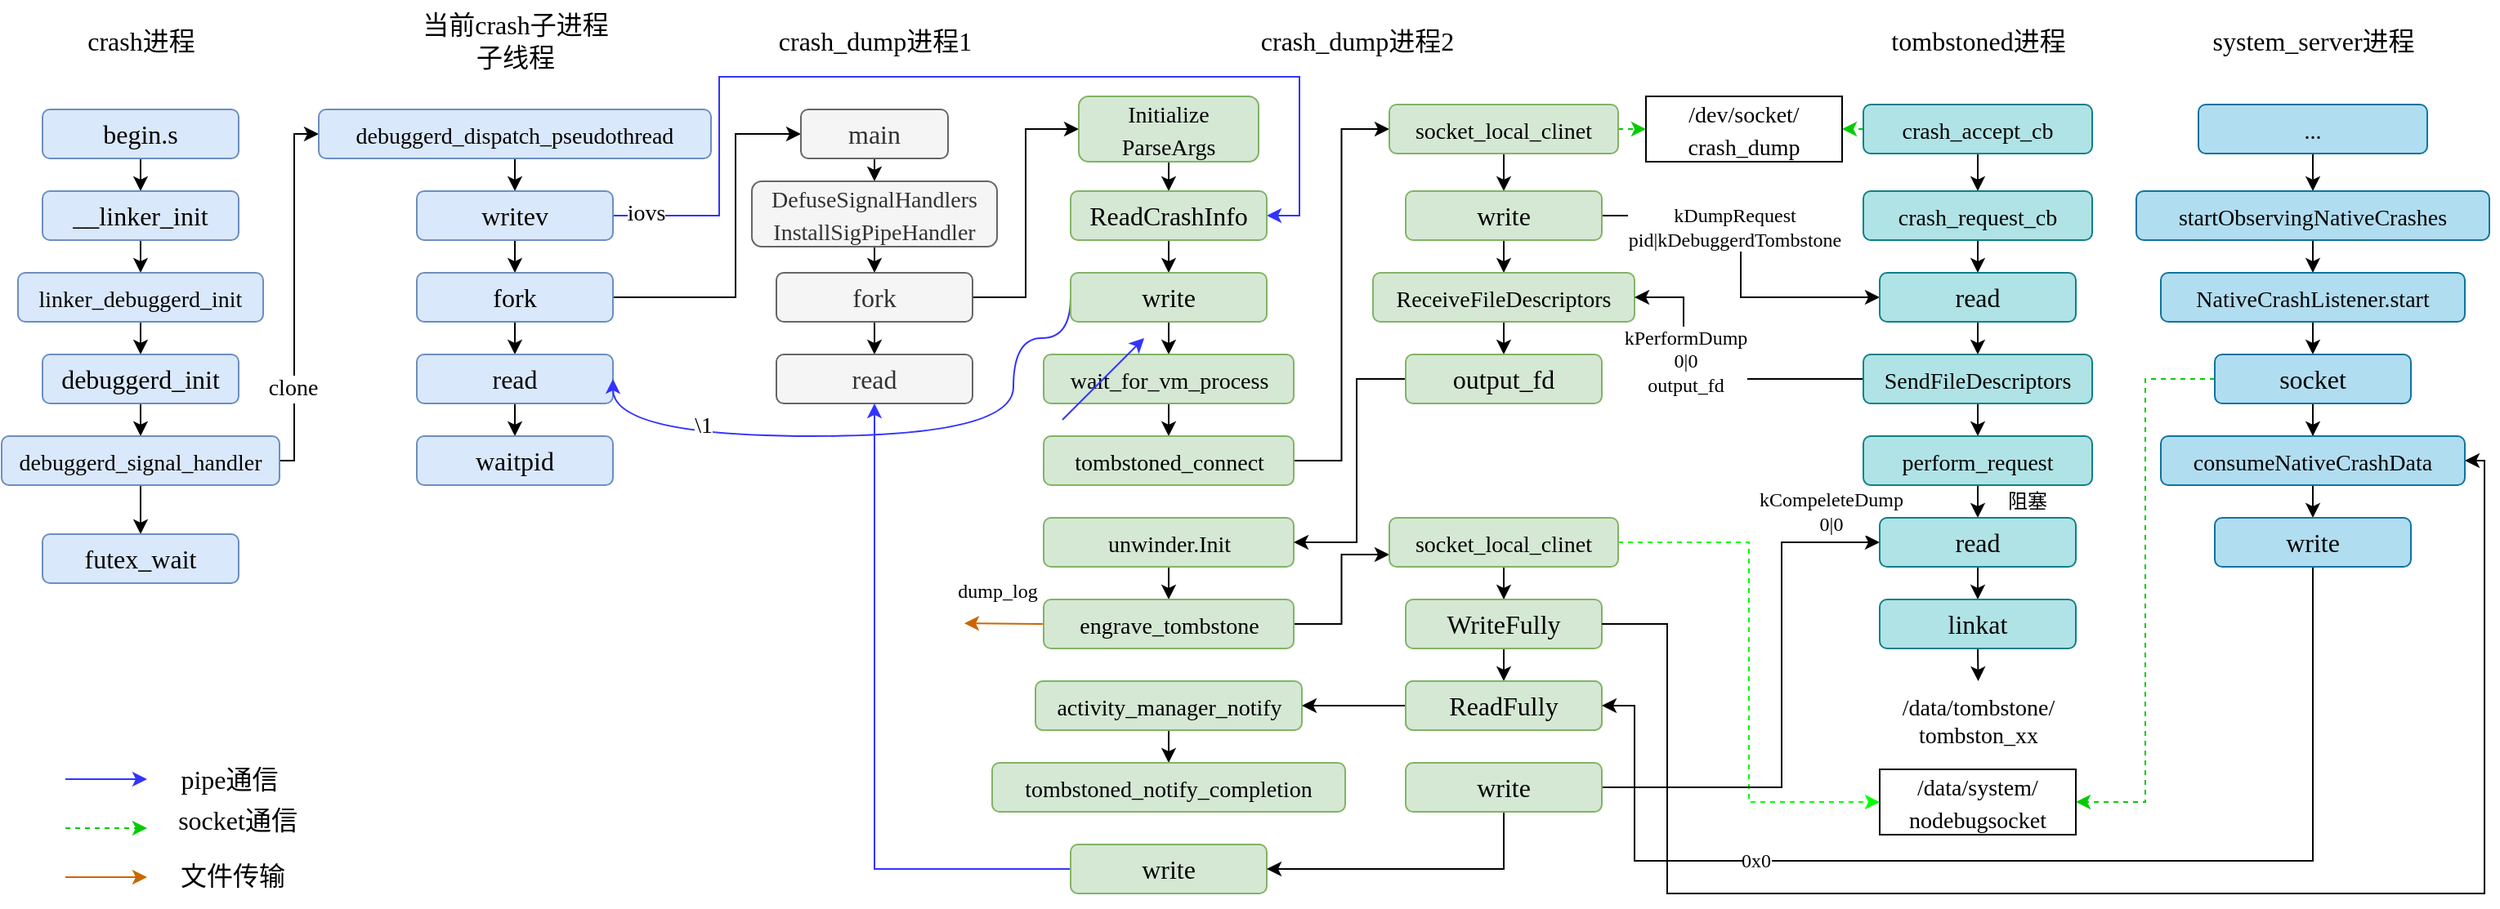 <mxfile version="20.8.20" type="github">
  <diagram name="第 1 页" id="T7aA5tIF3xqiemO7OCM2">
    <mxGraphModel dx="1313" dy="685" grid="1" gridSize="10" guides="0" tooltips="1" connect="1" arrows="1" fold="1" page="1" pageScale="1" pageWidth="827" pageHeight="1169" math="0" shadow="0">
      <root>
        <mxCell id="0" />
        <mxCell id="1" parent="0" />
        <mxCell id="A0htONNXqGgbjFmx2sYI-1" value="&lt;font style=&quot;font-size: 16px;&quot;&gt;crash进程&lt;/font&gt;" style="text;html=1;align=center;verticalAlign=middle;resizable=0;points=[];autosize=1;strokeColor=none;fillColor=none;fontFamily=Comic Sans MS;" vertex="1" parent="1">
          <mxGeometry x="46" y="23" width="100" height="30" as="geometry" />
        </mxCell>
        <mxCell id="A0htONNXqGgbjFmx2sYI-2" value="&lt;font style=&quot;font-size: 16px;&quot;&gt;当前crash子进程&lt;br&gt;子线程&lt;br&gt;&lt;/font&gt;" style="text;html=1;align=center;verticalAlign=middle;resizable=0;points=[];autosize=1;strokeColor=none;fillColor=none;fontFamily=Comic Sans MS;" vertex="1" parent="1">
          <mxGeometry x="255" y="13" width="140" height="50" as="geometry" />
        </mxCell>
        <mxCell id="A0htONNXqGgbjFmx2sYI-3" value="&lt;font style=&quot;font-size: 16px;&quot;&gt;crash_dump进程1&lt;/font&gt;" style="text;html=1;align=center;verticalAlign=middle;resizable=0;points=[];autosize=1;strokeColor=none;fillColor=none;fontFamily=Comic Sans MS;" vertex="1" parent="1">
          <mxGeometry x="470" y="23" width="150" height="30" as="geometry" />
        </mxCell>
        <mxCell id="A0htONNXqGgbjFmx2sYI-4" value="&lt;font style=&quot;font-size: 16px;&quot;&gt;crash_dump进程2&lt;/font&gt;" style="text;html=1;align=center;verticalAlign=middle;resizable=0;points=[];autosize=1;strokeColor=none;fillColor=none;fontFamily=Comic Sans MS;" vertex="1" parent="1">
          <mxGeometry x="760" y="23" width="160" height="30" as="geometry" />
        </mxCell>
        <mxCell id="A0htONNXqGgbjFmx2sYI-6" value="&lt;font style=&quot;font-size: 16px;&quot;&gt;tombstoned进程&lt;/font&gt;" style="text;html=1;align=center;verticalAlign=middle;resizable=0;points=[];autosize=1;strokeColor=none;fillColor=none;fontFamily=Comic Sans MS;" vertex="1" parent="1">
          <mxGeometry x="1150" y="23" width="140" height="30" as="geometry" />
        </mxCell>
        <mxCell id="A0htONNXqGgbjFmx2sYI-7" value="&lt;font style=&quot;font-size: 16px;&quot;&gt;system_server进程&lt;/font&gt;" style="text;html=1;align=center;verticalAlign=middle;resizable=0;points=[];autosize=1;strokeColor=none;fillColor=none;fontFamily=Comic Sans MS;" vertex="1" parent="1">
          <mxGeometry x="1340" y="23" width="170" height="30" as="geometry" />
        </mxCell>
        <mxCell id="A0htONNXqGgbjFmx2sYI-63" style="edgeStyle=orthogonalEdgeStyle;rounded=0;orthogonalLoop=1;jettySize=auto;html=1;exitX=0.5;exitY=1;exitDx=0;exitDy=0;entryX=0.5;entryY=0;entryDx=0;entryDy=0;fontFamily=Comic Sans MS;fontSize=14;" edge="1" parent="1" source="A0htONNXqGgbjFmx2sYI-8" target="A0htONNXqGgbjFmx2sYI-9">
          <mxGeometry relative="1" as="geometry" />
        </mxCell>
        <mxCell id="A0htONNXqGgbjFmx2sYI-8" value="begin.s" style="rounded=1;whiteSpace=wrap;html=1;sketch=0;fontFamily=Comic Sans MS;fontSize=16;fillColor=#dae8fc;strokeColor=#6c8ebf;" vertex="1" parent="1">
          <mxGeometry x="36" y="80" width="120" height="30" as="geometry" />
        </mxCell>
        <mxCell id="A0htONNXqGgbjFmx2sYI-64" style="edgeStyle=orthogonalEdgeStyle;rounded=0;orthogonalLoop=1;jettySize=auto;html=1;exitX=0.5;exitY=1;exitDx=0;exitDy=0;entryX=0.5;entryY=0;entryDx=0;entryDy=0;fontFamily=Comic Sans MS;fontSize=14;" edge="1" parent="1" source="A0htONNXqGgbjFmx2sYI-9" target="A0htONNXqGgbjFmx2sYI-10">
          <mxGeometry relative="1" as="geometry" />
        </mxCell>
        <mxCell id="A0htONNXqGgbjFmx2sYI-9" value="__linker_init" style="rounded=1;whiteSpace=wrap;html=1;sketch=0;fontFamily=Comic Sans MS;fontSize=16;fillColor=#dae8fc;strokeColor=#6c8ebf;" vertex="1" parent="1">
          <mxGeometry x="36" y="130" width="120" height="30" as="geometry" />
        </mxCell>
        <mxCell id="A0htONNXqGgbjFmx2sYI-65" style="edgeStyle=orthogonalEdgeStyle;rounded=0;orthogonalLoop=1;jettySize=auto;html=1;exitX=0.5;exitY=1;exitDx=0;exitDy=0;entryX=0.5;entryY=0;entryDx=0;entryDy=0;fontFamily=Comic Sans MS;fontSize=14;" edge="1" parent="1" source="A0htONNXqGgbjFmx2sYI-10" target="A0htONNXqGgbjFmx2sYI-11">
          <mxGeometry relative="1" as="geometry" />
        </mxCell>
        <mxCell id="A0htONNXqGgbjFmx2sYI-10" value="&lt;font style=&quot;font-size: 14px;&quot;&gt;linker_debuggerd_init&lt;/font&gt;" style="rounded=1;whiteSpace=wrap;html=1;sketch=0;fontFamily=Comic Sans MS;fontSize=16;fillColor=#dae8fc;strokeColor=#6c8ebf;" vertex="1" parent="1">
          <mxGeometry x="21" y="180" width="150" height="30" as="geometry" />
        </mxCell>
        <mxCell id="A0htONNXqGgbjFmx2sYI-66" style="edgeStyle=orthogonalEdgeStyle;rounded=0;orthogonalLoop=1;jettySize=auto;html=1;exitX=0.5;exitY=1;exitDx=0;exitDy=0;entryX=0.5;entryY=0;entryDx=0;entryDy=0;fontFamily=Comic Sans MS;fontSize=14;" edge="1" parent="1" source="A0htONNXqGgbjFmx2sYI-11" target="A0htONNXqGgbjFmx2sYI-12">
          <mxGeometry relative="1" as="geometry" />
        </mxCell>
        <mxCell id="A0htONNXqGgbjFmx2sYI-11" value="debuggerd_init" style="rounded=1;whiteSpace=wrap;html=1;sketch=0;fontFamily=Comic Sans MS;fontSize=16;fillColor=#dae8fc;strokeColor=#6c8ebf;" vertex="1" parent="1">
          <mxGeometry x="36" y="230" width="120" height="30" as="geometry" />
        </mxCell>
        <mxCell id="A0htONNXqGgbjFmx2sYI-62" style="edgeStyle=orthogonalEdgeStyle;rounded=0;orthogonalLoop=1;jettySize=auto;html=1;exitX=1;exitY=0.5;exitDx=0;exitDy=0;entryX=0;entryY=0.5;entryDx=0;entryDy=0;fontFamily=Comic Sans MS;fontSize=14;" edge="1" parent="1" source="A0htONNXqGgbjFmx2sYI-12" target="A0htONNXqGgbjFmx2sYI-14">
          <mxGeometry relative="1" as="geometry">
            <Array as="points">
              <mxPoint x="190" y="295" />
              <mxPoint x="190" y="95" />
            </Array>
          </mxGeometry>
        </mxCell>
        <mxCell id="A0htONNXqGgbjFmx2sYI-72" value="clone" style="edgeLabel;html=1;align=center;verticalAlign=middle;resizable=0;points=[];fontSize=14;fontFamily=Comic Sans MS;" vertex="1" connectable="0" parent="A0htONNXqGgbjFmx2sYI-62">
          <mxGeometry x="-0.528" y="1" relative="1" as="geometry">
            <mxPoint as="offset" />
          </mxGeometry>
        </mxCell>
        <mxCell id="A0htONNXqGgbjFmx2sYI-67" style="edgeStyle=orthogonalEdgeStyle;rounded=0;orthogonalLoop=1;jettySize=auto;html=1;exitX=0.5;exitY=1;exitDx=0;exitDy=0;entryX=0.5;entryY=0;entryDx=0;entryDy=0;fontFamily=Comic Sans MS;fontSize=14;" edge="1" parent="1" source="A0htONNXqGgbjFmx2sYI-12" target="A0htONNXqGgbjFmx2sYI-13">
          <mxGeometry relative="1" as="geometry" />
        </mxCell>
        <mxCell id="A0htONNXqGgbjFmx2sYI-12" value="&lt;font style=&quot;font-size: 14px;&quot;&gt;debuggerd_signal_handler&lt;/font&gt;" style="rounded=1;whiteSpace=wrap;html=1;sketch=0;fontFamily=Comic Sans MS;fontSize=16;fillColor=#dae8fc;strokeColor=#6c8ebf;" vertex="1" parent="1">
          <mxGeometry x="11" y="280" width="170" height="30" as="geometry" />
        </mxCell>
        <mxCell id="A0htONNXqGgbjFmx2sYI-13" value="futex_wait" style="rounded=1;whiteSpace=wrap;html=1;sketch=0;fontFamily=Comic Sans MS;fontSize=16;fillColor=#dae8fc;strokeColor=#6c8ebf;" vertex="1" parent="1">
          <mxGeometry x="36" y="340" width="120" height="30" as="geometry" />
        </mxCell>
        <mxCell id="A0htONNXqGgbjFmx2sYI-68" style="edgeStyle=orthogonalEdgeStyle;rounded=0;orthogonalLoop=1;jettySize=auto;html=1;exitX=0.5;exitY=1;exitDx=0;exitDy=0;entryX=0.5;entryY=0;entryDx=0;entryDy=0;fontFamily=Comic Sans MS;fontSize=14;" edge="1" parent="1" source="A0htONNXqGgbjFmx2sYI-14" target="A0htONNXqGgbjFmx2sYI-16">
          <mxGeometry relative="1" as="geometry" />
        </mxCell>
        <mxCell id="A0htONNXqGgbjFmx2sYI-14" value="&lt;font style=&quot;font-size: 14px;&quot;&gt;debuggerd_dispatch_pseudothread&lt;/font&gt;" style="rounded=1;whiteSpace=wrap;html=1;sketch=0;fontFamily=Comic Sans MS;fontSize=16;fillColor=#dae8fc;strokeColor=#6c8ebf;" vertex="1" parent="1">
          <mxGeometry x="205" y="80" width="240" height="30" as="geometry" />
        </mxCell>
        <mxCell id="A0htONNXqGgbjFmx2sYI-69" style="edgeStyle=orthogonalEdgeStyle;rounded=0;orthogonalLoop=1;jettySize=auto;html=1;exitX=0.5;exitY=1;exitDx=0;exitDy=0;entryX=0.5;entryY=0;entryDx=0;entryDy=0;fontFamily=Comic Sans MS;fontSize=14;" edge="1" parent="1" source="A0htONNXqGgbjFmx2sYI-16" target="A0htONNXqGgbjFmx2sYI-17">
          <mxGeometry relative="1" as="geometry" />
        </mxCell>
        <mxCell id="A0htONNXqGgbjFmx2sYI-73" style="edgeStyle=orthogonalEdgeStyle;rounded=0;orthogonalLoop=1;jettySize=auto;html=1;exitX=1;exitY=0.5;exitDx=0;exitDy=0;entryX=1;entryY=0.5;entryDx=0;entryDy=0;fontFamily=Comic Sans MS;fontSize=14;strokeColor=#3333FF;" edge="1" parent="1" source="A0htONNXqGgbjFmx2sYI-16" target="A0htONNXqGgbjFmx2sYI-25">
          <mxGeometry relative="1" as="geometry">
            <Array as="points">
              <mxPoint x="450" y="145" />
              <mxPoint x="450" y="60" />
              <mxPoint x="805" y="60" />
              <mxPoint x="805" y="145" />
            </Array>
          </mxGeometry>
        </mxCell>
        <mxCell id="A0htONNXqGgbjFmx2sYI-133" value="iovs" style="edgeLabel;html=1;align=center;verticalAlign=middle;resizable=0;points=[];fontSize=14;fontFamily=Comic Sans MS;" vertex="1" connectable="0" parent="A0htONNXqGgbjFmx2sYI-73">
          <mxGeometry x="-0.94" y="1" relative="1" as="geometry">
            <mxPoint x="1" as="offset" />
          </mxGeometry>
        </mxCell>
        <mxCell id="A0htONNXqGgbjFmx2sYI-16" value="writev" style="rounded=1;whiteSpace=wrap;html=1;sketch=0;fontFamily=Comic Sans MS;fontSize=16;fillColor=#dae8fc;strokeColor=#6c8ebf;" vertex="1" parent="1">
          <mxGeometry x="265" y="130" width="120" height="30" as="geometry" />
        </mxCell>
        <mxCell id="A0htONNXqGgbjFmx2sYI-70" style="edgeStyle=orthogonalEdgeStyle;rounded=0;orthogonalLoop=1;jettySize=auto;html=1;exitX=0.5;exitY=1;exitDx=0;exitDy=0;entryX=0.5;entryY=0;entryDx=0;entryDy=0;fontFamily=Comic Sans MS;fontSize=14;" edge="1" parent="1" source="A0htONNXqGgbjFmx2sYI-17" target="A0htONNXqGgbjFmx2sYI-18">
          <mxGeometry relative="1" as="geometry" />
        </mxCell>
        <mxCell id="A0htONNXqGgbjFmx2sYI-74" style="edgeStyle=orthogonalEdgeStyle;rounded=0;orthogonalLoop=1;jettySize=auto;html=1;exitX=1;exitY=0.5;exitDx=0;exitDy=0;entryX=0;entryY=0.5;entryDx=0;entryDy=0;fontFamily=Comic Sans MS;fontSize=14;" edge="1" parent="1" source="A0htONNXqGgbjFmx2sYI-17" target="A0htONNXqGgbjFmx2sYI-20">
          <mxGeometry relative="1" as="geometry">
            <Array as="points">
              <mxPoint x="460" y="195" />
              <mxPoint x="460" y="95" />
            </Array>
          </mxGeometry>
        </mxCell>
        <mxCell id="A0htONNXqGgbjFmx2sYI-17" value="fork" style="rounded=1;whiteSpace=wrap;html=1;sketch=0;fontFamily=Comic Sans MS;fontSize=16;fillColor=#dae8fc;strokeColor=#6c8ebf;" vertex="1" parent="1">
          <mxGeometry x="265" y="180" width="120" height="30" as="geometry" />
        </mxCell>
        <mxCell id="A0htONNXqGgbjFmx2sYI-71" style="edgeStyle=orthogonalEdgeStyle;rounded=0;orthogonalLoop=1;jettySize=auto;html=1;exitX=0.5;exitY=1;exitDx=0;exitDy=0;entryX=0.5;entryY=0;entryDx=0;entryDy=0;fontFamily=Comic Sans MS;fontSize=14;" edge="1" parent="1" source="A0htONNXqGgbjFmx2sYI-18" target="A0htONNXqGgbjFmx2sYI-19">
          <mxGeometry relative="1" as="geometry" />
        </mxCell>
        <mxCell id="A0htONNXqGgbjFmx2sYI-18" value="read" style="rounded=1;whiteSpace=wrap;html=1;sketch=0;fontFamily=Comic Sans MS;fontSize=16;fillColor=#dae8fc;strokeColor=#6c8ebf;" vertex="1" parent="1">
          <mxGeometry x="265" y="230" width="120" height="30" as="geometry" />
        </mxCell>
        <mxCell id="A0htONNXqGgbjFmx2sYI-19" value="waitpid" style="rounded=1;whiteSpace=wrap;html=1;sketch=0;fontFamily=Comic Sans MS;fontSize=16;fillColor=#dae8fc;strokeColor=#6c8ebf;" vertex="1" parent="1">
          <mxGeometry x="265" y="280" width="120" height="30" as="geometry" />
        </mxCell>
        <mxCell id="A0htONNXqGgbjFmx2sYI-77" style="edgeStyle=orthogonalEdgeStyle;curved=1;rounded=0;orthogonalLoop=1;jettySize=auto;html=1;exitX=0.5;exitY=1;exitDx=0;exitDy=0;entryX=0.5;entryY=0;entryDx=0;entryDy=0;fontFamily=Comic Sans MS;fontSize=14;elbow=vertical;" edge="1" parent="1" source="A0htONNXqGgbjFmx2sYI-20" target="A0htONNXqGgbjFmx2sYI-21">
          <mxGeometry relative="1" as="geometry" />
        </mxCell>
        <mxCell id="A0htONNXqGgbjFmx2sYI-20" value="main" style="rounded=1;whiteSpace=wrap;html=1;sketch=0;fontFamily=Comic Sans MS;fontSize=16;fillColor=#f5f5f5;strokeColor=#666666;fontColor=#333333;" vertex="1" parent="1">
          <mxGeometry x="500" y="80" width="90" height="30" as="geometry" />
        </mxCell>
        <mxCell id="A0htONNXqGgbjFmx2sYI-78" style="edgeStyle=orthogonalEdgeStyle;curved=1;rounded=0;orthogonalLoop=1;jettySize=auto;html=1;exitX=0.5;exitY=1;exitDx=0;exitDy=0;entryX=0.5;entryY=0;entryDx=0;entryDy=0;fontFamily=Comic Sans MS;fontSize=14;elbow=vertical;" edge="1" parent="1" source="A0htONNXqGgbjFmx2sYI-21" target="A0htONNXqGgbjFmx2sYI-22">
          <mxGeometry relative="1" as="geometry" />
        </mxCell>
        <mxCell id="A0htONNXqGgbjFmx2sYI-21" value="&lt;font style=&quot;font-size: 14px;&quot;&gt;DefuseSignalHandlers&lt;br&gt;InstallSigPipeHandler&lt;br&gt;&lt;/font&gt;" style="rounded=1;whiteSpace=wrap;html=1;sketch=0;fontFamily=Comic Sans MS;fontSize=16;fillColor=#f5f5f5;strokeColor=#666666;fontColor=#333333;" vertex="1" parent="1">
          <mxGeometry x="470" y="124" width="150" height="40" as="geometry" />
        </mxCell>
        <mxCell id="A0htONNXqGgbjFmx2sYI-79" style="edgeStyle=orthogonalEdgeStyle;curved=1;rounded=0;orthogonalLoop=1;jettySize=auto;html=1;exitX=0.5;exitY=1;exitDx=0;exitDy=0;entryX=0.5;entryY=0;entryDx=0;entryDy=0;fontFamily=Comic Sans MS;fontSize=14;elbow=vertical;" edge="1" parent="1" source="A0htONNXqGgbjFmx2sYI-22" target="A0htONNXqGgbjFmx2sYI-23">
          <mxGeometry relative="1" as="geometry" />
        </mxCell>
        <mxCell id="A0htONNXqGgbjFmx2sYI-80" style="edgeStyle=orthogonalEdgeStyle;rounded=0;orthogonalLoop=1;jettySize=auto;html=1;exitX=1;exitY=0.5;exitDx=0;exitDy=0;entryX=0;entryY=0.5;entryDx=0;entryDy=0;fontFamily=Comic Sans MS;fontSize=14;elbow=vertical;" edge="1" parent="1" source="A0htONNXqGgbjFmx2sYI-22" target="A0htONNXqGgbjFmx2sYI-24">
          <mxGeometry relative="1" as="geometry" />
        </mxCell>
        <mxCell id="A0htONNXqGgbjFmx2sYI-22" value="fork" style="rounded=1;whiteSpace=wrap;html=1;sketch=0;fontFamily=Comic Sans MS;fontSize=16;fillColor=#f5f5f5;strokeColor=#666666;fontColor=#333333;" vertex="1" parent="1">
          <mxGeometry x="485" y="180" width="120" height="30" as="geometry" />
        </mxCell>
        <mxCell id="A0htONNXqGgbjFmx2sYI-23" value="read" style="rounded=1;whiteSpace=wrap;html=1;sketch=0;fontFamily=Comic Sans MS;fontSize=16;fillColor=#f5f5f5;strokeColor=#666666;fontColor=#333333;" vertex="1" parent="1">
          <mxGeometry x="485" y="230" width="120" height="30" as="geometry" />
        </mxCell>
        <mxCell id="A0htONNXqGgbjFmx2sYI-81" style="edgeStyle=orthogonalEdgeStyle;rounded=0;orthogonalLoop=1;jettySize=auto;html=1;exitX=0.5;exitY=1;exitDx=0;exitDy=0;entryX=0.5;entryY=0;entryDx=0;entryDy=0;fontFamily=Comic Sans MS;fontSize=14;elbow=vertical;" edge="1" parent="1" source="A0htONNXqGgbjFmx2sYI-24" target="A0htONNXqGgbjFmx2sYI-25">
          <mxGeometry relative="1" as="geometry" />
        </mxCell>
        <mxCell id="A0htONNXqGgbjFmx2sYI-24" value="&lt;font style=&quot;font-size: 14px;&quot;&gt;Initialize&lt;br&gt;ParseArgs&lt;br&gt;&lt;/font&gt;" style="rounded=1;whiteSpace=wrap;html=1;sketch=0;fontFamily=Comic Sans MS;fontSize=16;fillColor=#d5e8d4;strokeColor=#82b366;" vertex="1" parent="1">
          <mxGeometry x="670" y="72" width="110" height="40" as="geometry" />
        </mxCell>
        <mxCell id="A0htONNXqGgbjFmx2sYI-82" style="edgeStyle=orthogonalEdgeStyle;rounded=0;orthogonalLoop=1;jettySize=auto;html=1;exitX=0.5;exitY=1;exitDx=0;exitDy=0;entryX=0.5;entryY=0;entryDx=0;entryDy=0;fontFamily=Comic Sans MS;fontSize=14;elbow=vertical;" edge="1" parent="1" source="A0htONNXqGgbjFmx2sYI-25" target="A0htONNXqGgbjFmx2sYI-26">
          <mxGeometry relative="1" as="geometry" />
        </mxCell>
        <mxCell id="A0htONNXqGgbjFmx2sYI-25" value="ReadCrashInfo" style="rounded=1;whiteSpace=wrap;html=1;sketch=0;fontFamily=Comic Sans MS;fontSize=16;fillColor=#d5e8d4;strokeColor=#82b366;" vertex="1" parent="1">
          <mxGeometry x="665" y="130" width="120" height="30" as="geometry" />
        </mxCell>
        <mxCell id="A0htONNXqGgbjFmx2sYI-75" style="edgeStyle=orthogonalEdgeStyle;rounded=0;orthogonalLoop=1;jettySize=auto;html=1;exitX=0;exitY=0.5;exitDx=0;exitDy=0;entryX=1;entryY=0.5;entryDx=0;entryDy=0;fontFamily=Comic Sans MS;fontSize=14;curved=1;strokeColor=#3333FF;" edge="1" parent="1" source="A0htONNXqGgbjFmx2sYI-26" target="A0htONNXqGgbjFmx2sYI-18">
          <mxGeometry relative="1" as="geometry">
            <Array as="points">
              <mxPoint x="665" y="220" />
              <mxPoint x="630" y="220" />
              <mxPoint x="630" y="280" />
              <mxPoint x="385" y="280" />
            </Array>
          </mxGeometry>
        </mxCell>
        <mxCell id="A0htONNXqGgbjFmx2sYI-76" value="\1" style="edgeLabel;html=1;align=center;verticalAlign=middle;resizable=0;points=[];fontSize=14;fontFamily=Comic Sans MS;" vertex="1" connectable="0" parent="A0htONNXqGgbjFmx2sYI-75">
          <mxGeometry x="-0.205" y="-6" relative="1" as="geometry">
            <mxPoint x="-151" as="offset" />
          </mxGeometry>
        </mxCell>
        <mxCell id="A0htONNXqGgbjFmx2sYI-83" style="edgeStyle=orthogonalEdgeStyle;rounded=0;orthogonalLoop=1;jettySize=auto;html=1;exitX=0.5;exitY=1;exitDx=0;exitDy=0;entryX=0.5;entryY=0;entryDx=0;entryDy=0;fontFamily=Comic Sans MS;fontSize=14;elbow=vertical;" edge="1" parent="1" source="A0htONNXqGgbjFmx2sYI-26" target="A0htONNXqGgbjFmx2sYI-27">
          <mxGeometry relative="1" as="geometry" />
        </mxCell>
        <mxCell id="A0htONNXqGgbjFmx2sYI-26" value="write" style="rounded=1;whiteSpace=wrap;html=1;sketch=0;fontFamily=Comic Sans MS;fontSize=16;fillColor=#d5e8d4;strokeColor=#82b366;" vertex="1" parent="1">
          <mxGeometry x="665" y="180" width="120" height="30" as="geometry" />
        </mxCell>
        <mxCell id="A0htONNXqGgbjFmx2sYI-84" style="edgeStyle=orthogonalEdgeStyle;rounded=0;orthogonalLoop=1;jettySize=auto;html=1;exitX=0.5;exitY=1;exitDx=0;exitDy=0;entryX=0.5;entryY=0;entryDx=0;entryDy=0;fontFamily=Comic Sans MS;fontSize=14;elbow=vertical;" edge="1" parent="1" source="A0htONNXqGgbjFmx2sYI-27" target="A0htONNXqGgbjFmx2sYI-28">
          <mxGeometry relative="1" as="geometry" />
        </mxCell>
        <mxCell id="A0htONNXqGgbjFmx2sYI-27" value="&lt;font style=&quot;font-size: 14px;&quot;&gt;wait_for_vm_process&lt;/font&gt;" style="rounded=1;whiteSpace=wrap;html=1;sketch=0;fontFamily=Comic Sans MS;fontSize=16;fillColor=#d5e8d4;strokeColor=#82b366;" vertex="1" parent="1">
          <mxGeometry x="648.5" y="230" width="153" height="30" as="geometry" />
        </mxCell>
        <mxCell id="A0htONNXqGgbjFmx2sYI-85" style="edgeStyle=orthogonalEdgeStyle;rounded=0;orthogonalLoop=1;jettySize=auto;html=1;exitX=1;exitY=0.5;exitDx=0;exitDy=0;entryX=0;entryY=0.5;entryDx=0;entryDy=0;fontFamily=Comic Sans MS;fontSize=14;elbow=vertical;" edge="1" parent="1" source="A0htONNXqGgbjFmx2sYI-28" target="A0htONNXqGgbjFmx2sYI-34">
          <mxGeometry relative="1" as="geometry" />
        </mxCell>
        <mxCell id="A0htONNXqGgbjFmx2sYI-28" value="&lt;font style=&quot;font-size: 14px;&quot;&gt;tombstoned_connect&lt;/font&gt;" style="rounded=1;whiteSpace=wrap;html=1;sketch=0;fontFamily=Comic Sans MS;fontSize=16;fillColor=#d5e8d4;strokeColor=#82b366;" vertex="1" parent="1">
          <mxGeometry x="648.5" y="280" width="153" height="30" as="geometry" />
        </mxCell>
        <mxCell id="A0htONNXqGgbjFmx2sYI-90" style="edgeStyle=orthogonalEdgeStyle;rounded=0;orthogonalLoop=1;jettySize=auto;html=1;exitX=0.5;exitY=1;exitDx=0;exitDy=0;entryX=0.5;entryY=0;entryDx=0;entryDy=0;fontFamily=Comic Sans MS;fontSize=14;elbow=vertical;" edge="1" parent="1" source="A0htONNXqGgbjFmx2sYI-29" target="A0htONNXqGgbjFmx2sYI-30">
          <mxGeometry relative="1" as="geometry" />
        </mxCell>
        <mxCell id="A0htONNXqGgbjFmx2sYI-29" value="&lt;font style=&quot;font-size: 14px;&quot;&gt;unwinder.Init&lt;/font&gt;" style="rounded=1;whiteSpace=wrap;html=1;sketch=0;fontFamily=Comic Sans MS;fontSize=16;fillColor=#d5e8d4;strokeColor=#82b366;" vertex="1" parent="1">
          <mxGeometry x="648.5" y="330" width="153" height="30" as="geometry" />
        </mxCell>
        <mxCell id="A0htONNXqGgbjFmx2sYI-91" style="edgeStyle=orthogonalEdgeStyle;rounded=0;orthogonalLoop=1;jettySize=auto;html=1;exitX=1;exitY=0.5;exitDx=0;exitDy=0;entryX=0;entryY=0.75;entryDx=0;entryDy=0;fontFamily=Comic Sans MS;fontSize=14;elbow=vertical;" edge="1" parent="1" source="A0htONNXqGgbjFmx2sYI-30" target="A0htONNXqGgbjFmx2sYI-40">
          <mxGeometry relative="1" as="geometry" />
        </mxCell>
        <mxCell id="A0htONNXqGgbjFmx2sYI-129" style="edgeStyle=none;rounded=0;orthogonalLoop=1;jettySize=auto;html=1;exitX=0;exitY=0.5;exitDx=0;exitDy=0;fontFamily=Comic Sans MS;fontSize=12;startArrow=none;startFill=0;endArrow=classic;endFill=1;elbow=vertical;strokeColor=#CC6600;" edge="1" parent="1" source="A0htONNXqGgbjFmx2sYI-30">
          <mxGeometry relative="1" as="geometry">
            <mxPoint x="600" y="394.579" as="targetPoint" />
          </mxGeometry>
        </mxCell>
        <mxCell id="A0htONNXqGgbjFmx2sYI-30" value="&lt;font style=&quot;font-size: 14px;&quot;&gt;engrave_tombstone&lt;/font&gt;" style="rounded=1;whiteSpace=wrap;html=1;sketch=0;fontFamily=Comic Sans MS;fontSize=16;fillColor=#d5e8d4;strokeColor=#82b366;" vertex="1" parent="1">
          <mxGeometry x="648.5" y="380" width="153" height="30" as="geometry" />
        </mxCell>
        <mxCell id="A0htONNXqGgbjFmx2sYI-96" style="edgeStyle=orthogonalEdgeStyle;rounded=0;orthogonalLoop=1;jettySize=auto;html=1;exitX=0.5;exitY=1;exitDx=0;exitDy=0;entryX=0.5;entryY=0;entryDx=0;entryDy=0;fontFamily=Comic Sans MS;fontSize=14;elbow=vertical;" edge="1" parent="1" source="A0htONNXqGgbjFmx2sYI-31" target="A0htONNXqGgbjFmx2sYI-32">
          <mxGeometry relative="1" as="geometry" />
        </mxCell>
        <mxCell id="A0htONNXqGgbjFmx2sYI-31" value="&lt;font style=&quot;font-size: 14px;&quot;&gt;activity_manager_notify&lt;/font&gt;" style="rounded=1;whiteSpace=wrap;html=1;sketch=0;fontFamily=Comic Sans MS;fontSize=16;fillColor=#d5e8d4;strokeColor=#82b366;" vertex="1" parent="1">
          <mxGeometry x="643.5" y="430" width="163" height="30" as="geometry" />
        </mxCell>
        <mxCell id="A0htONNXqGgbjFmx2sYI-32" value="&lt;font style=&quot;font-size: 14px;&quot;&gt;tombstoned_notify_completion&lt;/font&gt;" style="rounded=1;whiteSpace=wrap;html=1;sketch=0;fontFamily=Comic Sans MS;fontSize=16;fillColor=#d5e8d4;strokeColor=#82b366;" vertex="1" parent="1">
          <mxGeometry x="617" y="480" width="216" height="30" as="geometry" />
        </mxCell>
        <mxCell id="A0htONNXqGgbjFmx2sYI-132" style="edgeStyle=orthogonalEdgeStyle;rounded=0;orthogonalLoop=1;jettySize=auto;html=1;exitX=0;exitY=0.5;exitDx=0;exitDy=0;fontFamily=Comic Sans MS;fontSize=12;startArrow=none;startFill=0;endArrow=classic;endFill=1;elbow=vertical;strokeColor=#3333FF;" edge="1" parent="1" source="A0htONNXqGgbjFmx2sYI-33" target="A0htONNXqGgbjFmx2sYI-23">
          <mxGeometry relative="1" as="geometry" />
        </mxCell>
        <mxCell id="A0htONNXqGgbjFmx2sYI-33" value="write" style="rounded=1;whiteSpace=wrap;html=1;sketch=0;fontFamily=Comic Sans MS;fontSize=16;fillColor=#d5e8d4;strokeColor=#82b366;" vertex="1" parent="1">
          <mxGeometry x="665" y="530" width="120" height="30" as="geometry" />
        </mxCell>
        <mxCell id="A0htONNXqGgbjFmx2sYI-86" style="edgeStyle=orthogonalEdgeStyle;rounded=0;orthogonalLoop=1;jettySize=auto;html=1;exitX=0.5;exitY=1;exitDx=0;exitDy=0;entryX=0.5;entryY=0;entryDx=0;entryDy=0;fontFamily=Comic Sans MS;fontSize=14;elbow=vertical;" edge="1" parent="1" source="A0htONNXqGgbjFmx2sYI-34" target="A0htONNXqGgbjFmx2sYI-36">
          <mxGeometry relative="1" as="geometry" />
        </mxCell>
        <mxCell id="A0htONNXqGgbjFmx2sYI-100" style="edgeStyle=orthogonalEdgeStyle;rounded=0;orthogonalLoop=1;jettySize=auto;html=1;exitX=1;exitY=0.5;exitDx=0;exitDy=0;entryX=0;entryY=0.5;entryDx=0;entryDy=0;fontFamily=Comic Sans MS;fontSize=14;elbow=vertical;strokeColor=#00CC00;dashed=1;" edge="1" parent="1" source="A0htONNXqGgbjFmx2sYI-34" target="A0htONNXqGgbjFmx2sYI-99">
          <mxGeometry relative="1" as="geometry" />
        </mxCell>
        <mxCell id="A0htONNXqGgbjFmx2sYI-34" value="&lt;font style=&quot;font-size: 14px;&quot;&gt;socket_local_clinet&lt;/font&gt;" style="rounded=1;whiteSpace=wrap;html=1;sketch=0;fontFamily=Comic Sans MS;fontSize=16;fillColor=#d5e8d4;strokeColor=#82b366;" vertex="1" parent="1">
          <mxGeometry x="860" y="77" width="140" height="30" as="geometry" />
        </mxCell>
        <mxCell id="A0htONNXqGgbjFmx2sYI-87" style="edgeStyle=orthogonalEdgeStyle;rounded=0;orthogonalLoop=1;jettySize=auto;html=1;exitX=0.5;exitY=1;exitDx=0;exitDy=0;entryX=0.5;entryY=0;entryDx=0;entryDy=0;fontFamily=Comic Sans MS;fontSize=14;elbow=vertical;" edge="1" parent="1" source="A0htONNXqGgbjFmx2sYI-36" target="A0htONNXqGgbjFmx2sYI-37">
          <mxGeometry relative="1" as="geometry" />
        </mxCell>
        <mxCell id="A0htONNXqGgbjFmx2sYI-122" style="edgeStyle=orthogonalEdgeStyle;rounded=0;orthogonalLoop=1;jettySize=auto;html=1;exitX=1;exitY=0.5;exitDx=0;exitDy=0;entryX=0;entryY=0.5;entryDx=0;entryDy=0;fontFamily=Comic Sans MS;fontSize=12;elbow=vertical;" edge="1" parent="1" source="A0htONNXqGgbjFmx2sYI-36" target="A0htONNXqGgbjFmx2sYI-49">
          <mxGeometry relative="1" as="geometry" />
        </mxCell>
        <mxCell id="A0htONNXqGgbjFmx2sYI-123" value="kDumpRequest&lt;br&gt;pid|kDebuggerdTombstone" style="edgeLabel;html=1;align=center;verticalAlign=middle;resizable=0;points=[];fontSize=12;fontFamily=Comic Sans MS;" vertex="1" connectable="0" parent="A0htONNXqGgbjFmx2sYI-122">
          <mxGeometry x="-0.169" y="3" relative="1" as="geometry">
            <mxPoint x="-7" as="offset" />
          </mxGeometry>
        </mxCell>
        <mxCell id="A0htONNXqGgbjFmx2sYI-36" value="write" style="rounded=1;whiteSpace=wrap;html=1;sketch=0;fontFamily=Comic Sans MS;fontSize=16;fillColor=#d5e8d4;strokeColor=#82b366;" vertex="1" parent="1">
          <mxGeometry x="870" y="130" width="120" height="30" as="geometry" />
        </mxCell>
        <mxCell id="A0htONNXqGgbjFmx2sYI-88" style="edgeStyle=orthogonalEdgeStyle;rounded=0;orthogonalLoop=1;jettySize=auto;html=1;exitX=0.5;exitY=1;exitDx=0;exitDy=0;entryX=0.5;entryY=0;entryDx=0;entryDy=0;fontFamily=Comic Sans MS;fontSize=14;elbow=vertical;" edge="1" parent="1" source="A0htONNXqGgbjFmx2sYI-37" target="A0htONNXqGgbjFmx2sYI-38">
          <mxGeometry relative="1" as="geometry" />
        </mxCell>
        <mxCell id="A0htONNXqGgbjFmx2sYI-37" value="&lt;font style=&quot;font-size: 14px;&quot;&gt;ReceiveFileDescriptors&lt;/font&gt;" style="rounded=1;whiteSpace=wrap;html=1;sketch=0;fontFamily=Comic Sans MS;fontSize=16;fillColor=#d5e8d4;strokeColor=#82b366;" vertex="1" parent="1">
          <mxGeometry x="850" y="180" width="160" height="30" as="geometry" />
        </mxCell>
        <mxCell id="A0htONNXqGgbjFmx2sYI-89" style="edgeStyle=orthogonalEdgeStyle;rounded=0;orthogonalLoop=1;jettySize=auto;html=1;exitX=0;exitY=0.5;exitDx=0;exitDy=0;entryX=1;entryY=0.5;entryDx=0;entryDy=0;fontFamily=Comic Sans MS;fontSize=14;elbow=vertical;" edge="1" parent="1" source="A0htONNXqGgbjFmx2sYI-38" target="A0htONNXqGgbjFmx2sYI-29">
          <mxGeometry relative="1" as="geometry">
            <Array as="points">
              <mxPoint x="840" y="245" />
              <mxPoint x="840" y="345" />
            </Array>
          </mxGeometry>
        </mxCell>
        <mxCell id="A0htONNXqGgbjFmx2sYI-38" value="output_fd" style="rounded=1;whiteSpace=wrap;html=1;sketch=0;fontFamily=Comic Sans MS;fontSize=16;fillColor=#d5e8d4;strokeColor=#82b366;" vertex="1" parent="1">
          <mxGeometry x="870" y="230" width="120" height="30" as="geometry" />
        </mxCell>
        <mxCell id="A0htONNXqGgbjFmx2sYI-92" style="edgeStyle=orthogonalEdgeStyle;rounded=0;orthogonalLoop=1;jettySize=auto;html=1;exitX=0.5;exitY=1;exitDx=0;exitDy=0;fontFamily=Comic Sans MS;fontSize=14;elbow=vertical;" edge="1" parent="1" source="A0htONNXqGgbjFmx2sYI-40" target="A0htONNXqGgbjFmx2sYI-42">
          <mxGeometry relative="1" as="geometry" />
        </mxCell>
        <mxCell id="A0htONNXqGgbjFmx2sYI-112" style="edgeStyle=orthogonalEdgeStyle;rounded=0;orthogonalLoop=1;jettySize=auto;html=1;exitX=1;exitY=0.5;exitDx=0;exitDy=0;entryX=0;entryY=0.5;entryDx=0;entryDy=0;fontFamily=Comic Sans MS;fontSize=12;elbow=vertical;strokeColor=#00FF00;dashed=1;" edge="1" parent="1" source="A0htONNXqGgbjFmx2sYI-40" target="A0htONNXqGgbjFmx2sYI-55">
          <mxGeometry relative="1" as="geometry" />
        </mxCell>
        <mxCell id="A0htONNXqGgbjFmx2sYI-40" value="&lt;font style=&quot;font-size: 14px;&quot;&gt;socket_local_clinet&lt;/font&gt;" style="rounded=1;whiteSpace=wrap;html=1;sketch=0;fontFamily=Comic Sans MS;fontSize=16;fillColor=#d5e8d4;strokeColor=#82b366;" vertex="1" parent="1">
          <mxGeometry x="860" y="330" width="140" height="30" as="geometry" />
        </mxCell>
        <mxCell id="A0htONNXqGgbjFmx2sYI-93" style="edgeStyle=orthogonalEdgeStyle;rounded=0;orthogonalLoop=1;jettySize=auto;html=1;exitX=0.5;exitY=1;exitDx=0;exitDy=0;entryX=0.5;entryY=0;entryDx=0;entryDy=0;fontFamily=Comic Sans MS;fontSize=14;elbow=vertical;" edge="1" parent="1" source="A0htONNXqGgbjFmx2sYI-42" target="A0htONNXqGgbjFmx2sYI-44">
          <mxGeometry relative="1" as="geometry" />
        </mxCell>
        <mxCell id="A0htONNXqGgbjFmx2sYI-42" value="WriteFully" style="rounded=1;whiteSpace=wrap;html=1;sketch=0;fontFamily=Comic Sans MS;fontSize=16;fillColor=#d5e8d4;strokeColor=#82b366;" vertex="1" parent="1">
          <mxGeometry x="870" y="380" width="120" height="30" as="geometry" />
        </mxCell>
        <mxCell id="A0htONNXqGgbjFmx2sYI-43" value="ReadFully" style="rounded=1;whiteSpace=wrap;html=1;sketch=0;fontFamily=Comic Sans MS;fontSize=16;fillColor=#d5e8d4;strokeColor=#82b366;" vertex="1" parent="1">
          <mxGeometry x="870" y="430" width="120" height="30" as="geometry" />
        </mxCell>
        <mxCell id="A0htONNXqGgbjFmx2sYI-98" style="edgeStyle=orthogonalEdgeStyle;rounded=0;orthogonalLoop=1;jettySize=auto;html=1;exitX=0;exitY=0.5;exitDx=0;exitDy=0;entryX=1;entryY=0.5;entryDx=0;entryDy=0;fontFamily=Comic Sans MS;fontSize=14;elbow=vertical;" edge="1" parent="1" source="A0htONNXqGgbjFmx2sYI-44" target="A0htONNXqGgbjFmx2sYI-31">
          <mxGeometry relative="1" as="geometry" />
        </mxCell>
        <mxCell id="A0htONNXqGgbjFmx2sYI-44" value="ReadFully" style="rounded=1;whiteSpace=wrap;html=1;sketch=0;fontFamily=Comic Sans MS;fontSize=16;fillColor=#d5e8d4;strokeColor=#82b366;" vertex="1" parent="1">
          <mxGeometry x="870" y="430" width="120" height="30" as="geometry" />
        </mxCell>
        <mxCell id="A0htONNXqGgbjFmx2sYI-95" style="edgeStyle=orthogonalEdgeStyle;rounded=0;orthogonalLoop=1;jettySize=auto;html=1;exitX=0.5;exitY=1;exitDx=0;exitDy=0;entryX=1;entryY=0.5;entryDx=0;entryDy=0;fontFamily=Comic Sans MS;fontSize=14;elbow=vertical;" edge="1" parent="1" source="A0htONNXqGgbjFmx2sYI-45" target="A0htONNXqGgbjFmx2sYI-33">
          <mxGeometry relative="1" as="geometry" />
        </mxCell>
        <mxCell id="A0htONNXqGgbjFmx2sYI-120" style="edgeStyle=orthogonalEdgeStyle;rounded=0;orthogonalLoop=1;jettySize=auto;html=1;exitX=1;exitY=0.5;exitDx=0;exitDy=0;entryX=0;entryY=0.5;entryDx=0;entryDy=0;fontFamily=Comic Sans MS;fontSize=12;elbow=vertical;" edge="1" parent="1" source="A0htONNXqGgbjFmx2sYI-45" target="A0htONNXqGgbjFmx2sYI-52">
          <mxGeometry relative="1" as="geometry">
            <Array as="points">
              <mxPoint x="1100" y="495" />
              <mxPoint x="1100" y="345" />
            </Array>
          </mxGeometry>
        </mxCell>
        <mxCell id="A0htONNXqGgbjFmx2sYI-121" value="kCompeleteDump&lt;br&gt;0|0" style="edgeLabel;html=1;align=center;verticalAlign=middle;resizable=0;points=[];fontSize=12;fontFamily=Comic Sans MS;" vertex="1" connectable="0" parent="A0htONNXqGgbjFmx2sYI-120">
          <mxGeometry x="0.728" y="-3" relative="1" as="geometry">
            <mxPoint x="13" y="-22" as="offset" />
          </mxGeometry>
        </mxCell>
        <mxCell id="A0htONNXqGgbjFmx2sYI-45" value="write" style="rounded=1;whiteSpace=wrap;html=1;sketch=0;fontFamily=Comic Sans MS;fontSize=16;fillColor=#d5e8d4;strokeColor=#82b366;" vertex="1" parent="1">
          <mxGeometry x="870" y="480" width="120" height="30" as="geometry" />
        </mxCell>
        <mxCell id="A0htONNXqGgbjFmx2sYI-101" style="edgeStyle=orthogonalEdgeStyle;rounded=0;orthogonalLoop=1;jettySize=auto;html=1;exitX=0;exitY=0.5;exitDx=0;exitDy=0;entryX=1;entryY=0.5;entryDx=0;entryDy=0;fontFamily=Comic Sans MS;fontSize=14;elbow=vertical;strokeColor=#00CC00;dashed=1;" edge="1" parent="1" source="A0htONNXqGgbjFmx2sYI-46" target="A0htONNXqGgbjFmx2sYI-99">
          <mxGeometry relative="1" as="geometry" />
        </mxCell>
        <mxCell id="A0htONNXqGgbjFmx2sYI-102" style="edgeStyle=orthogonalEdgeStyle;rounded=0;orthogonalLoop=1;jettySize=auto;html=1;exitX=0.5;exitY=1;exitDx=0;exitDy=0;entryX=0.5;entryY=0;entryDx=0;entryDy=0;fontFamily=Comic Sans MS;fontSize=14;elbow=vertical;" edge="1" parent="1" source="A0htONNXqGgbjFmx2sYI-46" target="A0htONNXqGgbjFmx2sYI-47">
          <mxGeometry relative="1" as="geometry" />
        </mxCell>
        <mxCell id="A0htONNXqGgbjFmx2sYI-46" value="&lt;font style=&quot;font-size: 14px;&quot;&gt;crash_accept_cb&lt;/font&gt;" style="rounded=1;whiteSpace=wrap;html=1;sketch=0;fontFamily=Comic Sans MS;fontSize=16;fillColor=#b0e3e6;strokeColor=#0e8088;" vertex="1" parent="1">
          <mxGeometry x="1150" y="77" width="140" height="30" as="geometry" />
        </mxCell>
        <mxCell id="A0htONNXqGgbjFmx2sYI-103" style="edgeStyle=orthogonalEdgeStyle;rounded=0;orthogonalLoop=1;jettySize=auto;html=1;exitX=0.5;exitY=1;exitDx=0;exitDy=0;entryX=0.5;entryY=0;entryDx=0;entryDy=0;fontFamily=Comic Sans MS;fontSize=14;elbow=vertical;" edge="1" parent="1" source="A0htONNXqGgbjFmx2sYI-47" target="A0htONNXqGgbjFmx2sYI-49">
          <mxGeometry relative="1" as="geometry" />
        </mxCell>
        <mxCell id="A0htONNXqGgbjFmx2sYI-47" value="&lt;font style=&quot;font-size: 14px;&quot;&gt;crash_request_cb&lt;/font&gt;" style="rounded=1;whiteSpace=wrap;html=1;sketch=0;fontFamily=Comic Sans MS;fontSize=16;fillColor=#b0e3e6;strokeColor=#0e8088;" vertex="1" parent="1">
          <mxGeometry x="1150" y="130" width="140" height="30" as="geometry" />
        </mxCell>
        <mxCell id="A0htONNXqGgbjFmx2sYI-104" style="edgeStyle=orthogonalEdgeStyle;rounded=0;orthogonalLoop=1;jettySize=auto;html=1;exitX=0.5;exitY=1;exitDx=0;exitDy=0;entryX=0.5;entryY=0;entryDx=0;entryDy=0;fontFamily=Comic Sans MS;fontSize=14;elbow=vertical;" edge="1" parent="1" source="A0htONNXqGgbjFmx2sYI-49" target="A0htONNXqGgbjFmx2sYI-50">
          <mxGeometry relative="1" as="geometry" />
        </mxCell>
        <mxCell id="A0htONNXqGgbjFmx2sYI-49" value="read" style="rounded=1;whiteSpace=wrap;html=1;sketch=0;fontFamily=Comic Sans MS;fontSize=16;fillColor=#b0e3e6;strokeColor=#0e8088;" vertex="1" parent="1">
          <mxGeometry x="1160" y="180" width="120" height="30" as="geometry" />
        </mxCell>
        <mxCell id="A0htONNXqGgbjFmx2sYI-105" style="edgeStyle=orthogonalEdgeStyle;rounded=0;orthogonalLoop=1;jettySize=auto;html=1;exitX=0.5;exitY=1;exitDx=0;exitDy=0;entryX=0.5;entryY=0;entryDx=0;entryDy=0;fontFamily=Comic Sans MS;fontSize=14;elbow=vertical;" edge="1" parent="1" source="A0htONNXqGgbjFmx2sYI-50" target="A0htONNXqGgbjFmx2sYI-51">
          <mxGeometry relative="1" as="geometry" />
        </mxCell>
        <mxCell id="A0htONNXqGgbjFmx2sYI-124" style="edgeStyle=orthogonalEdgeStyle;rounded=0;orthogonalLoop=1;jettySize=auto;html=1;exitX=0;exitY=0.5;exitDx=0;exitDy=0;entryX=1;entryY=0.5;entryDx=0;entryDy=0;fontFamily=Comic Sans MS;fontSize=12;elbow=vertical;" edge="1" parent="1" source="A0htONNXqGgbjFmx2sYI-50" target="A0htONNXqGgbjFmx2sYI-37">
          <mxGeometry relative="1" as="geometry">
            <Array as="points">
              <mxPoint x="1040" y="245" />
              <mxPoint x="1040" y="195" />
            </Array>
          </mxGeometry>
        </mxCell>
        <mxCell id="A0htONNXqGgbjFmx2sYI-125" value="kPerformDump&lt;br&gt;0|0&lt;br&gt;output_fd" style="edgeLabel;html=1;align=center;verticalAlign=middle;resizable=0;points=[];fontSize=12;fontFamily=Comic Sans MS;" vertex="1" connectable="0" parent="A0htONNXqGgbjFmx2sYI-124">
          <mxGeometry x="0.272" y="-1" relative="1" as="geometry">
            <mxPoint as="offset" />
          </mxGeometry>
        </mxCell>
        <mxCell id="A0htONNXqGgbjFmx2sYI-50" value="&lt;span style=&quot;font-size: 14px;&quot;&gt;SendFileDescriptors&lt;/span&gt;" style="rounded=1;whiteSpace=wrap;html=1;sketch=0;fontFamily=Comic Sans MS;fontSize=16;fillColor=#b0e3e6;strokeColor=#0e8088;" vertex="1" parent="1">
          <mxGeometry x="1150" y="230" width="140" height="30" as="geometry" />
        </mxCell>
        <mxCell id="A0htONNXqGgbjFmx2sYI-106" style="edgeStyle=orthogonalEdgeStyle;rounded=0;orthogonalLoop=1;jettySize=auto;html=1;exitX=0.5;exitY=1;exitDx=0;exitDy=0;entryX=0.5;entryY=0;entryDx=0;entryDy=0;fontFamily=Comic Sans MS;fontSize=14;elbow=vertical;" edge="1" parent="1" source="A0htONNXqGgbjFmx2sYI-51" target="A0htONNXqGgbjFmx2sYI-52">
          <mxGeometry relative="1" as="geometry" />
        </mxCell>
        <mxCell id="A0htONNXqGgbjFmx2sYI-51" value="&lt;font style=&quot;font-size: 14px;&quot;&gt;perform_request&lt;/font&gt;" style="rounded=1;whiteSpace=wrap;html=1;sketch=0;fontFamily=Comic Sans MS;fontSize=16;fillColor=#b0e3e6;strokeColor=#0e8088;" vertex="1" parent="1">
          <mxGeometry x="1150" y="280" width="140" height="30" as="geometry" />
        </mxCell>
        <mxCell id="A0htONNXqGgbjFmx2sYI-107" style="edgeStyle=orthogonalEdgeStyle;rounded=0;orthogonalLoop=1;jettySize=auto;html=1;exitX=0.5;exitY=1;exitDx=0;exitDy=0;entryX=0.5;entryY=0;entryDx=0;entryDy=0;fontFamily=Comic Sans MS;fontSize=14;elbow=vertical;" edge="1" parent="1" source="A0htONNXqGgbjFmx2sYI-52" target="A0htONNXqGgbjFmx2sYI-53">
          <mxGeometry relative="1" as="geometry" />
        </mxCell>
        <mxCell id="A0htONNXqGgbjFmx2sYI-52" value="read" style="rounded=1;whiteSpace=wrap;html=1;sketch=0;fontFamily=Comic Sans MS;fontSize=16;fillColor=#b0e3e6;strokeColor=#0e8088;" vertex="1" parent="1">
          <mxGeometry x="1160" y="330" width="120" height="30" as="geometry" />
        </mxCell>
        <mxCell id="A0htONNXqGgbjFmx2sYI-111" style="edgeStyle=orthogonalEdgeStyle;rounded=0;orthogonalLoop=1;jettySize=auto;html=1;exitX=0.5;exitY=1;exitDx=0;exitDy=0;entryX=0.502;entryY=0;entryDx=0;entryDy=0;entryPerimeter=0;fontFamily=Comic Sans MS;fontSize=12;elbow=vertical;" edge="1" parent="1" source="A0htONNXqGgbjFmx2sYI-53" target="A0htONNXqGgbjFmx2sYI-54">
          <mxGeometry relative="1" as="geometry" />
        </mxCell>
        <mxCell id="A0htONNXqGgbjFmx2sYI-53" value="linkat" style="rounded=1;whiteSpace=wrap;html=1;sketch=0;fontFamily=Comic Sans MS;fontSize=16;fillColor=#b0e3e6;strokeColor=#0e8088;" vertex="1" parent="1">
          <mxGeometry x="1160" y="380" width="120" height="30" as="geometry" />
        </mxCell>
        <mxCell id="A0htONNXqGgbjFmx2sYI-54" value="/data/tombstone/&lt;br&gt;tombston_xx" style="text;html=1;align=center;verticalAlign=middle;resizable=0;points=[];autosize=1;strokeColor=none;fillColor=none;fontSize=14;fontFamily=Comic Sans MS;" vertex="1" parent="1">
          <mxGeometry x="1150" y="430" width="140" height="50" as="geometry" />
        </mxCell>
        <mxCell id="A0htONNXqGgbjFmx2sYI-55" value="&lt;font style=&quot;font-size: 14px;&quot;&gt;/data/system/&lt;br&gt;nodebugsocket&lt;/font&gt;" style="rounded=0;whiteSpace=wrap;html=1;sketch=0;fontFamily=Comic Sans MS;fontSize=16;" vertex="1" parent="1">
          <mxGeometry x="1160" y="484" width="120" height="40" as="geometry" />
        </mxCell>
        <mxCell id="A0htONNXqGgbjFmx2sYI-114" style="edgeStyle=orthogonalEdgeStyle;rounded=0;orthogonalLoop=1;jettySize=auto;html=1;exitX=0.5;exitY=1;exitDx=0;exitDy=0;entryX=0.5;entryY=0;entryDx=0;entryDy=0;fontFamily=Comic Sans MS;fontSize=12;elbow=vertical;" edge="1" parent="1" source="A0htONNXqGgbjFmx2sYI-56" target="A0htONNXqGgbjFmx2sYI-57">
          <mxGeometry relative="1" as="geometry" />
        </mxCell>
        <mxCell id="A0htONNXqGgbjFmx2sYI-56" value="&lt;font style=&quot;font-size: 14px;&quot;&gt;...&lt;/font&gt;" style="rounded=1;whiteSpace=wrap;html=1;sketch=0;fontFamily=Comic Sans MS;fontSize=16;fillColor=#b1ddf0;strokeColor=#10739e;" vertex="1" parent="1">
          <mxGeometry x="1355" y="77" width="140" height="30" as="geometry" />
        </mxCell>
        <mxCell id="A0htONNXqGgbjFmx2sYI-115" style="edgeStyle=orthogonalEdgeStyle;rounded=0;orthogonalLoop=1;jettySize=auto;html=1;exitX=0.5;exitY=1;exitDx=0;exitDy=0;entryX=0.5;entryY=0;entryDx=0;entryDy=0;fontFamily=Comic Sans MS;fontSize=12;elbow=vertical;" edge="1" parent="1" source="A0htONNXqGgbjFmx2sYI-57" target="A0htONNXqGgbjFmx2sYI-58">
          <mxGeometry relative="1" as="geometry" />
        </mxCell>
        <mxCell id="A0htONNXqGgbjFmx2sYI-57" value="&lt;font style=&quot;font-size: 14px;&quot;&gt;startObservingNativeCrashes&lt;/font&gt;" style="rounded=1;whiteSpace=wrap;html=1;sketch=0;fontFamily=Comic Sans MS;fontSize=16;fillColor=#b1ddf0;strokeColor=#10739e;" vertex="1" parent="1">
          <mxGeometry x="1317" y="130" width="216" height="30" as="geometry" />
        </mxCell>
        <mxCell id="A0htONNXqGgbjFmx2sYI-116" style="edgeStyle=orthogonalEdgeStyle;rounded=0;orthogonalLoop=1;jettySize=auto;html=1;exitX=0.5;exitY=1;exitDx=0;exitDy=0;entryX=0.5;entryY=0;entryDx=0;entryDy=0;fontFamily=Comic Sans MS;fontSize=12;elbow=vertical;" edge="1" parent="1" source="A0htONNXqGgbjFmx2sYI-58" target="A0htONNXqGgbjFmx2sYI-59">
          <mxGeometry relative="1" as="geometry" />
        </mxCell>
        <mxCell id="A0htONNXqGgbjFmx2sYI-58" value="&lt;font style=&quot;font-size: 14px;&quot;&gt;NativeCrashListener.start&lt;/font&gt;" style="rounded=1;whiteSpace=wrap;html=1;sketch=0;fontFamily=Comic Sans MS;fontSize=16;fillColor=#b1ddf0;strokeColor=#10739e;" vertex="1" parent="1">
          <mxGeometry x="1332" y="180" width="186" height="30" as="geometry" />
        </mxCell>
        <mxCell id="A0htONNXqGgbjFmx2sYI-113" style="edgeStyle=orthogonalEdgeStyle;rounded=0;orthogonalLoop=1;jettySize=auto;html=1;exitX=0;exitY=0.5;exitDx=0;exitDy=0;entryX=1;entryY=0.5;entryDx=0;entryDy=0;fontFamily=Comic Sans MS;fontSize=12;elbow=vertical;strokeColor=#00CC00;dashed=1;" edge="1" parent="1" source="A0htONNXqGgbjFmx2sYI-59" target="A0htONNXqGgbjFmx2sYI-55">
          <mxGeometry relative="1" as="geometry" />
        </mxCell>
        <mxCell id="A0htONNXqGgbjFmx2sYI-117" style="edgeStyle=orthogonalEdgeStyle;rounded=0;orthogonalLoop=1;jettySize=auto;html=1;exitX=0.5;exitY=1;exitDx=0;exitDy=0;fontFamily=Comic Sans MS;fontSize=12;elbow=vertical;" edge="1" parent="1" source="A0htONNXqGgbjFmx2sYI-59" target="A0htONNXqGgbjFmx2sYI-60">
          <mxGeometry relative="1" as="geometry" />
        </mxCell>
        <mxCell id="A0htONNXqGgbjFmx2sYI-59" value="socket" style="rounded=1;whiteSpace=wrap;html=1;sketch=0;fontFamily=Comic Sans MS;fontSize=16;fillColor=#b1ddf0;strokeColor=#10739e;" vertex="1" parent="1">
          <mxGeometry x="1365" y="230" width="120" height="30" as="geometry" />
        </mxCell>
        <mxCell id="A0htONNXqGgbjFmx2sYI-118" style="edgeStyle=orthogonalEdgeStyle;rounded=0;orthogonalLoop=1;jettySize=auto;html=1;exitX=0.5;exitY=1;exitDx=0;exitDy=0;entryX=0.5;entryY=0;entryDx=0;entryDy=0;fontFamily=Comic Sans MS;fontSize=12;elbow=vertical;" edge="1" parent="1" source="A0htONNXqGgbjFmx2sYI-60" target="A0htONNXqGgbjFmx2sYI-61">
          <mxGeometry relative="1" as="geometry" />
        </mxCell>
        <mxCell id="A0htONNXqGgbjFmx2sYI-126" style="edgeStyle=orthogonalEdgeStyle;rounded=0;orthogonalLoop=1;jettySize=auto;html=1;exitX=1;exitY=0.5;exitDx=0;exitDy=0;entryX=1;entryY=0.5;entryDx=0;entryDy=0;fontFamily=Comic Sans MS;fontSize=12;elbow=vertical;startArrow=classic;startFill=1;endArrow=none;endFill=0;" edge="1" parent="1" source="A0htONNXqGgbjFmx2sYI-60" target="A0htONNXqGgbjFmx2sYI-42">
          <mxGeometry relative="1" as="geometry">
            <Array as="points">
              <mxPoint x="1530" y="295" />
              <mxPoint x="1530" y="560" />
              <mxPoint x="1030" y="560" />
              <mxPoint x="1030" y="395" />
            </Array>
          </mxGeometry>
        </mxCell>
        <mxCell id="A0htONNXqGgbjFmx2sYI-60" value="&lt;font style=&quot;font-size: 14px;&quot;&gt;consumeNativeCrashData&lt;/font&gt;" style="rounded=1;whiteSpace=wrap;html=1;sketch=0;fontFamily=Comic Sans MS;fontSize=16;fillColor=#b1ddf0;strokeColor=#10739e;" vertex="1" parent="1">
          <mxGeometry x="1332" y="280" width="186" height="30" as="geometry" />
        </mxCell>
        <mxCell id="A0htONNXqGgbjFmx2sYI-119" style="edgeStyle=orthogonalEdgeStyle;rounded=0;orthogonalLoop=1;jettySize=auto;html=1;exitX=0.5;exitY=1;exitDx=0;exitDy=0;entryX=1;entryY=0.5;entryDx=0;entryDy=0;fontFamily=Comic Sans MS;fontSize=12;elbow=vertical;" edge="1" parent="1" source="A0htONNXqGgbjFmx2sYI-61" target="A0htONNXqGgbjFmx2sYI-44">
          <mxGeometry relative="1" as="geometry">
            <Array as="points">
              <mxPoint x="1425" y="540" />
              <mxPoint x="1010" y="540" />
              <mxPoint x="1010" y="445" />
            </Array>
          </mxGeometry>
        </mxCell>
        <mxCell id="A0htONNXqGgbjFmx2sYI-127" value="0x0" style="edgeLabel;html=1;align=center;verticalAlign=middle;resizable=0;points=[];fontSize=12;fontFamily=Comic Sans MS;" vertex="1" connectable="0" parent="A0htONNXqGgbjFmx2sYI-119">
          <mxGeometry x="0.468" relative="1" as="geometry">
            <mxPoint as="offset" />
          </mxGeometry>
        </mxCell>
        <mxCell id="A0htONNXqGgbjFmx2sYI-61" value="write" style="rounded=1;whiteSpace=wrap;html=1;sketch=0;fontFamily=Comic Sans MS;fontSize=16;fillColor=#b1ddf0;strokeColor=#10739e;" vertex="1" parent="1">
          <mxGeometry x="1365" y="330" width="120" height="30" as="geometry" />
        </mxCell>
        <mxCell id="A0htONNXqGgbjFmx2sYI-99" value="&lt;font style=&quot;font-size: 14px;&quot;&gt;/dev/socket/&lt;br&gt;crash_dump&lt;br&gt;&lt;/font&gt;" style="rounded=0;whiteSpace=wrap;html=1;sketch=0;fontFamily=Comic Sans MS;fontSize=16;" vertex="1" parent="1">
          <mxGeometry x="1017" y="72" width="120" height="40" as="geometry" />
        </mxCell>
        <mxCell id="A0htONNXqGgbjFmx2sYI-108" value="&lt;font style=&quot;font-size: 12px;&quot;&gt;阻塞&lt;/font&gt;" style="text;html=1;align=center;verticalAlign=middle;resizable=0;points=[];autosize=1;strokeColor=none;fillColor=none;fontSize=14;fontFamily=Comic Sans MS;" vertex="1" parent="1">
          <mxGeometry x="1225" y="305" width="50" height="30" as="geometry" />
        </mxCell>
        <mxCell id="A0htONNXqGgbjFmx2sYI-130" value="dump_log" style="text;html=1;align=center;verticalAlign=middle;resizable=0;points=[];autosize=1;strokeColor=none;fillColor=none;fontSize=12;fontFamily=Comic Sans MS;" vertex="1" parent="1">
          <mxGeometry x="580" y="360" width="80" height="30" as="geometry" />
        </mxCell>
        <mxCell id="A0htONNXqGgbjFmx2sYI-135" value="" style="endArrow=classic;html=1;rounded=0;strokeColor=#3333FF;fontFamily=Comic Sans MS;fontSize=14;elbow=vertical;" edge="1" parent="1">
          <mxGeometry width="50" height="50" relative="1" as="geometry">
            <mxPoint x="660" y="270" as="sourcePoint" />
            <mxPoint x="710" y="220" as="targetPoint" />
          </mxGeometry>
        </mxCell>
        <mxCell id="A0htONNXqGgbjFmx2sYI-136" value="" style="endArrow=classic;html=1;rounded=0;strokeColor=#3333FF;fontFamily=Comic Sans MS;fontSize=14;elbow=vertical;" edge="1" parent="1">
          <mxGeometry width="50" height="50" relative="1" as="geometry">
            <mxPoint x="50" y="490" as="sourcePoint" />
            <mxPoint x="100" y="490" as="targetPoint" />
          </mxGeometry>
        </mxCell>
        <mxCell id="A0htONNXqGgbjFmx2sYI-137" value="&lt;font style=&quot;font-size: 16px;&quot;&gt;pipe通信&lt;/font&gt;" style="text;html=1;align=center;verticalAlign=middle;resizable=0;points=[];autosize=1;strokeColor=none;fillColor=none;fontSize=14;fontFamily=Comic Sans MS;" vertex="1" parent="1">
          <mxGeometry x="105" y="475" width="90" height="30" as="geometry" />
        </mxCell>
        <mxCell id="A0htONNXqGgbjFmx2sYI-138" value="" style="endArrow=classic;html=1;rounded=0;strokeColor=#00CC00;fontFamily=Comic Sans MS;fontSize=14;elbow=vertical;dashed=1;" edge="1" parent="1">
          <mxGeometry width="50" height="50" relative="1" as="geometry">
            <mxPoint x="50" y="520" as="sourcePoint" />
            <mxPoint x="100" y="520" as="targetPoint" />
          </mxGeometry>
        </mxCell>
        <mxCell id="A0htONNXqGgbjFmx2sYI-139" value="&lt;font style=&quot;font-size: 16px;&quot;&gt;socket通信&lt;/font&gt;" style="text;html=1;align=center;verticalAlign=middle;resizable=0;points=[];autosize=1;strokeColor=none;fillColor=none;fontSize=14;fontFamily=Comic Sans MS;" vertex="1" parent="1">
          <mxGeometry x="100" y="500" width="110" height="30" as="geometry" />
        </mxCell>
        <mxCell id="A0htONNXqGgbjFmx2sYI-140" value="" style="endArrow=classic;html=1;rounded=0;strokeColor=#CC6600;fontFamily=Comic Sans MS;fontSize=14;elbow=vertical;" edge="1" parent="1">
          <mxGeometry width="50" height="50" relative="1" as="geometry">
            <mxPoint x="50" y="550" as="sourcePoint" />
            <mxPoint x="100" y="550" as="targetPoint" />
          </mxGeometry>
        </mxCell>
        <mxCell id="A0htONNXqGgbjFmx2sYI-141" value="&lt;font style=&quot;font-size: 16px;&quot;&gt;文件传输&lt;/font&gt;" style="text;html=1;align=center;verticalAlign=middle;resizable=0;points=[];autosize=1;strokeColor=none;fillColor=none;fontSize=14;fontFamily=Comic Sans MS;" vertex="1" parent="1">
          <mxGeometry x="107" y="534" width="90" height="30" as="geometry" />
        </mxCell>
      </root>
    </mxGraphModel>
  </diagram>
</mxfile>
